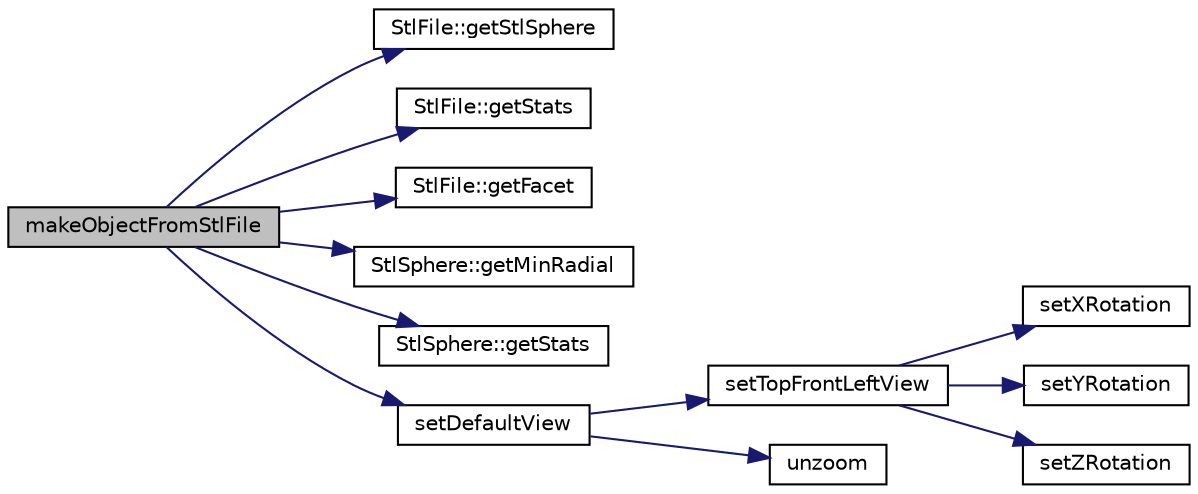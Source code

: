 digraph "makeObjectFromStlFile"
{
  edge [fontname="Helvetica",fontsize="10",labelfontname="Helvetica",labelfontsize="10"];
  node [fontname="Helvetica",fontsize="10",shape=record];
  rankdir="LR";
  Node1 [label="makeObjectFromStlFile",height=0.2,width=0.4,color="black", fillcolor="grey75", style="filled" fontcolor="black"];
  Node1 -> Node2 [color="midnightblue",fontsize="10",style="solid",fontname="Helvetica"];
  Node2 [label="StlFile::getStlSphere",height=0.2,width=0.4,color="black", fillcolor="white", style="filled",URL="$class_stl_file.html#a4bba2dcc21fe11b69702e08bf73660ee"];
  Node1 -> Node3 [color="midnightblue",fontsize="10",style="solid",fontname="Helvetica"];
  Node3 [label="StlFile::getStats",height=0.2,width=0.4,color="black", fillcolor="white", style="filled",URL="$class_stl_file.html#aac260ec468bf0edb102c86fe771cccf5"];
  Node1 -> Node4 [color="midnightblue",fontsize="10",style="solid",fontname="Helvetica"];
  Node4 [label="StlFile::getFacet",height=0.2,width=0.4,color="black", fillcolor="white", style="filled",URL="$class_stl_file.html#a5f853d159cb1e46e9acc622a66c31c22"];
  Node1 -> Node5 [color="midnightblue",fontsize="10",style="solid",fontname="Helvetica"];
  Node5 [label="StlSphere::getMinRadial",height=0.2,width=0.4,color="black", fillcolor="white", style="filled",URL="$class_stl_sphere.html#a2004692523c53610e33d82afd62a1f8a"];
  Node1 -> Node6 [color="midnightblue",fontsize="10",style="solid",fontname="Helvetica"];
  Node6 [label="StlSphere::getStats",height=0.2,width=0.4,color="black", fillcolor="white", style="filled",URL="$class_stl_sphere.html#aa283b2420bc83832593641e9068fbfc3"];
  Node1 -> Node7 [color="midnightblue",fontsize="10",style="solid",fontname="Helvetica"];
  Node7 [label="setDefaultView",height=0.2,width=0.4,color="black", fillcolor="white", style="filled",URL="$class_g_l_widget.html#abd60ba909739823d11b4da402063b6e5"];
  Node7 -> Node8 [color="midnightblue",fontsize="10",style="solid",fontname="Helvetica"];
  Node8 [label="setTopFrontLeftView",height=0.2,width=0.4,color="black", fillcolor="white", style="filled",URL="$class_g_l_widget.html#a89e09d2f1c3732f3bf3dc36334382571"];
  Node8 -> Node9 [color="midnightblue",fontsize="10",style="solid",fontname="Helvetica"];
  Node9 [label="setXRotation",height=0.2,width=0.4,color="black", fillcolor="white", style="filled",URL="$class_g_l_widget.html#a59cabf1708863e82bdfced18dc630e37"];
  Node8 -> Node10 [color="midnightblue",fontsize="10",style="solid",fontname="Helvetica"];
  Node10 [label="setYRotation",height=0.2,width=0.4,color="black", fillcolor="white", style="filled",URL="$class_g_l_widget.html#a38ddca1c05cad19158b0a88b172e857a"];
  Node8 -> Node11 [color="midnightblue",fontsize="10",style="solid",fontname="Helvetica"];
  Node11 [label="setZRotation",height=0.2,width=0.4,color="black", fillcolor="white", style="filled",URL="$class_g_l_widget.html#a6cb4ef9b53294acc68dd22f74cebfbe9"];
  Node7 -> Node12 [color="midnightblue",fontsize="10",style="solid",fontname="Helvetica"];
  Node12 [label="unzoom",height=0.2,width=0.4,color="black", fillcolor="white", style="filled",URL="$class_g_l_widget.html#aa237b3a0b0027c19064ca92640cf9480"];
}
